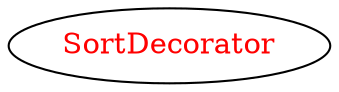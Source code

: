 digraph dependencyGraph {
 concentrate=true;
 ranksep="2.0";
 rankdir="LR"; 
 splines="ortho";
"SortDecorator" [fontcolor="red"];
}